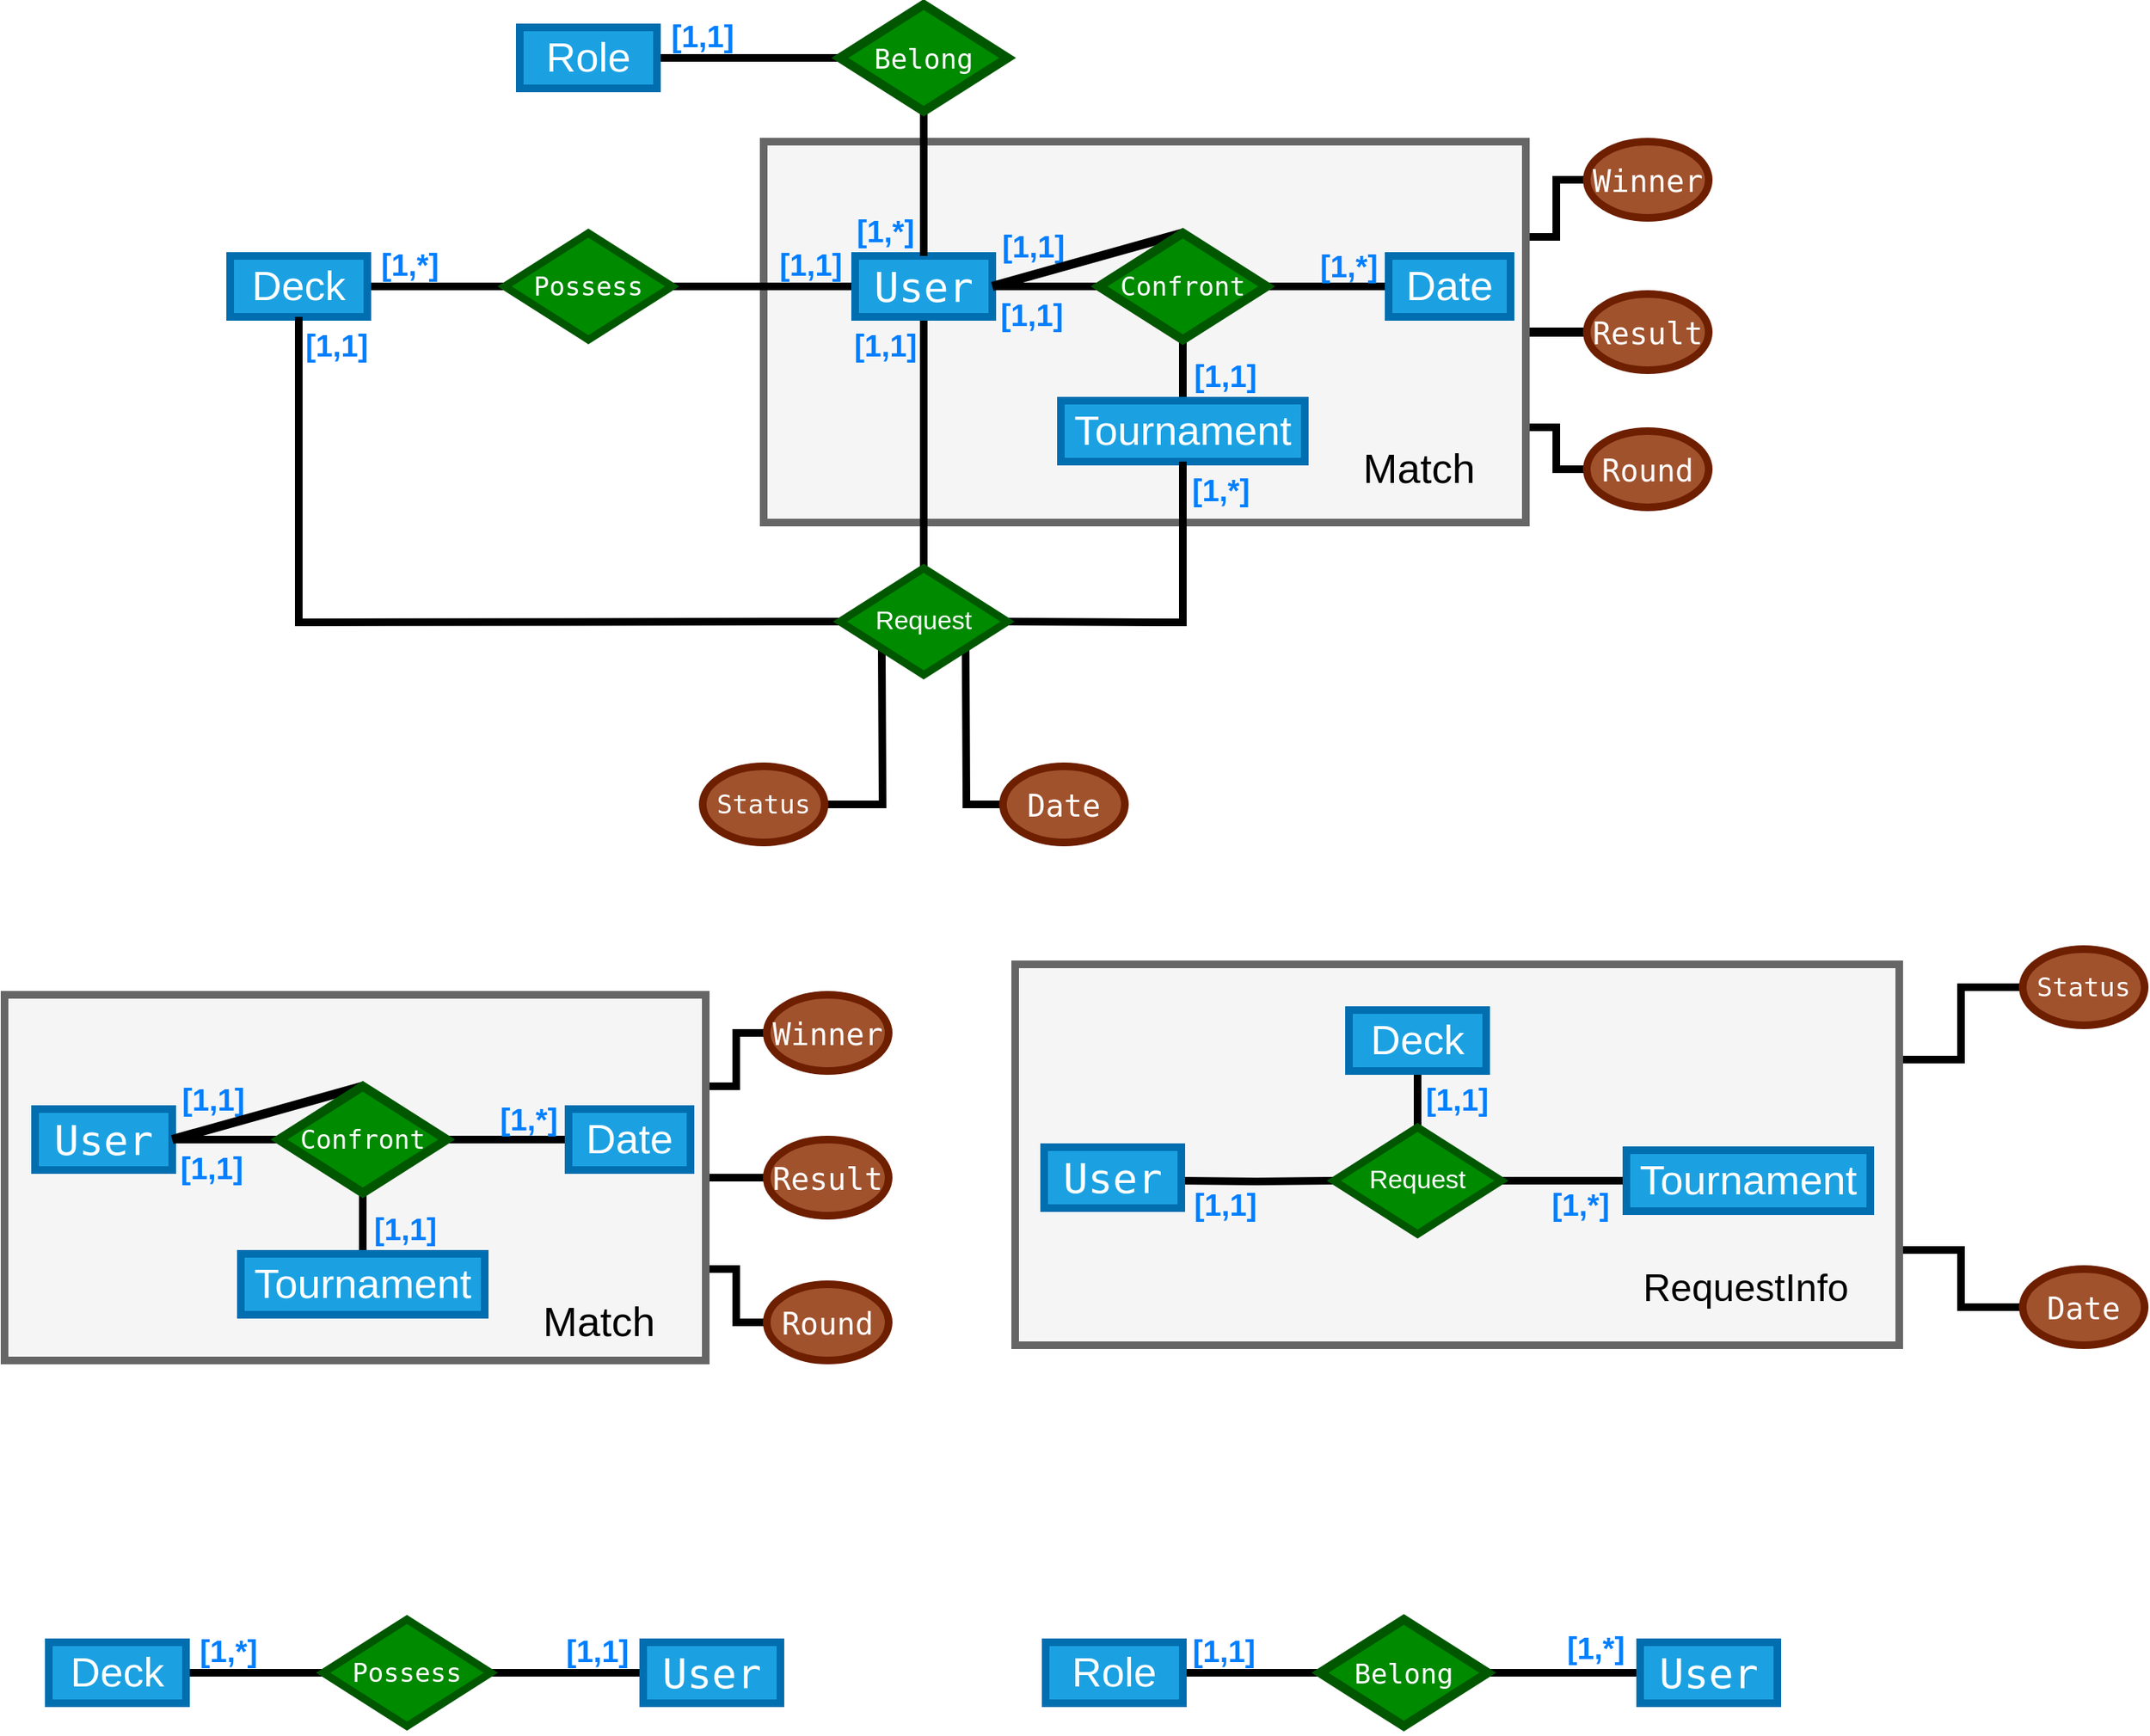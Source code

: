 <mxfile version="21.8.2" type="github">
  <diagram name="Página-1" id="507ssJq4naJnl4tNUfq0">
    <mxGraphModel dx="3405" dy="1400" grid="1" gridSize="10" guides="1" tooltips="1" connect="1" arrows="1" fold="1" page="1" pageScale="1" pageWidth="827" pageHeight="1169" math="0" shadow="0">
      <root>
        <mxCell id="0" />
        <mxCell id="1" parent="0" />
        <mxCell id="ju82WPJQELYJs9G-tPqT-4" style="edgeStyle=orthogonalEdgeStyle;rounded=0;orthogonalLoop=1;jettySize=auto;html=1;exitX=1;exitY=0.5;exitDx=0;exitDy=0;entryX=0;entryY=0.5;entryDx=0;entryDy=0;strokeWidth=6;endArrow=none;endFill=0;" parent="1" source="hcqY7P8i4j6jx_X3Lm_S-1" edge="1">
          <mxGeometry relative="1" as="geometry">
            <mxPoint x="345.0" y="315.0" as="targetPoint" />
          </mxGeometry>
        </mxCell>
        <mxCell id="ju82WPJQELYJs9G-tPqT-5" style="edgeStyle=orthogonalEdgeStyle;rounded=0;orthogonalLoop=1;jettySize=auto;html=1;exitX=1;exitY=0.25;exitDx=0;exitDy=0;entryX=0;entryY=0.5;entryDx=0;entryDy=0;strokeWidth=5;endArrow=none;endFill=0;" parent="1" source="hcqY7P8i4j6jx_X3Lm_S-1" target="hcqY7P8i4j6jx_X3Lm_S-117" edge="1">
          <mxGeometry relative="1" as="geometry" />
        </mxCell>
        <mxCell id="ju82WPJQELYJs9G-tPqT-6" style="edgeStyle=orthogonalEdgeStyle;rounded=0;orthogonalLoop=1;jettySize=auto;html=1;exitX=1;exitY=0.75;exitDx=0;exitDy=0;entryX=0;entryY=0.5;entryDx=0;entryDy=0;strokeWidth=5;endArrow=none;endFill=0;" parent="1" source="hcqY7P8i4j6jx_X3Lm_S-1" target="hcqY7P8i4j6jx_X3Lm_S-119" edge="1">
          <mxGeometry relative="1" as="geometry" />
        </mxCell>
        <mxCell id="hcqY7P8i4j6jx_X3Lm_S-1" value="" style="rounded=0;whiteSpace=wrap;html=1;fillColor=#f5f5f5;fontColor=#333333;strokeColor=#666666;strokeWidth=5;" parent="1" vertex="1">
          <mxGeometry x="-195" y="190" width="500" height="250" as="geometry" />
        </mxCell>
        <mxCell id="hcqY7P8i4j6jx_X3Lm_S-33" style="edgeStyle=orthogonalEdgeStyle;rounded=0;orthogonalLoop=1;jettySize=auto;html=1;exitX=1;exitY=0.5;exitDx=0;exitDy=0;entryX=0;entryY=0.5;entryDx=0;entryDy=0;strokeWidth=5;endArrow=none;endFill=0;" parent="1" source="hcqY7P8i4j6jx_X3Lm_S-2" target="hcqY7P8i4j6jx_X3Lm_S-30" edge="1">
          <mxGeometry relative="1" as="geometry" />
        </mxCell>
        <mxCell id="hcqY7P8i4j6jx_X3Lm_S-2" value="&lt;font style=&quot;font-size: 27px;&quot;&gt;Deck&lt;/font&gt;" style="rounded=0;whiteSpace=wrap;html=1;fillColor=#1ba1e2;strokeColor=#006EAF;fontColor=#ffffff;strokeWidth=5;" parent="1" vertex="1">
          <mxGeometry x="-545" y="265" width="90" height="40" as="geometry" />
        </mxCell>
        <mxCell id="m84s4OXWv2M9TysQhL6w-13" value="" style="edgeStyle=orthogonalEdgeStyle;rounded=0;orthogonalLoop=1;jettySize=auto;html=1;endArrow=none;endFill=0;strokeWidth=5;" parent="1" source="hcqY7P8i4j6jx_X3Lm_S-3" target="m84s4OXWv2M9TysQhL6w-12" edge="1">
          <mxGeometry relative="1" as="geometry" />
        </mxCell>
        <mxCell id="hcqY7P8i4j6jx_X3Lm_S-3" value="&lt;font style=&quot;font-size: 27px;&quot;&gt;Tournament&lt;/font&gt;" style="rounded=0;whiteSpace=wrap;html=1;fillColor=#1ba1e2;strokeColor=#006EAF;fontColor=#ffffff;strokeWidth=5;" parent="1" vertex="1">
          <mxGeometry y="360" width="160" height="40" as="geometry" />
        </mxCell>
        <mxCell id="hcqY7P8i4j6jx_X3Lm_S-31" style="edgeStyle=orthogonalEdgeStyle;rounded=0;orthogonalLoop=1;jettySize=auto;html=1;exitX=0;exitY=0.5;exitDx=0;exitDy=0;entryX=1;entryY=0.5;entryDx=0;entryDy=0;strokeWidth=5;endArrow=none;endFill=0;" parent="1" source="hcqY7P8i4j6jx_X3Lm_S-4" target="hcqY7P8i4j6jx_X3Lm_S-30" edge="1">
          <mxGeometry relative="1" as="geometry" />
        </mxCell>
        <mxCell id="m84s4OXWv2M9TysQhL6w-10" value="" style="edgeStyle=orthogonalEdgeStyle;rounded=0;orthogonalLoop=1;jettySize=auto;html=1;endArrow=none;endFill=0;strokeWidth=5;" parent="1" source="hcqY7P8i4j6jx_X3Lm_S-4" edge="1">
          <mxGeometry relative="1" as="geometry">
            <mxPoint x="25" y="285.0" as="targetPoint" />
          </mxGeometry>
        </mxCell>
        <mxCell id="m84s4OXWv2M9TysQhL6w-28" style="edgeStyle=orthogonalEdgeStyle;rounded=0;orthogonalLoop=1;jettySize=auto;html=1;exitX=0.5;exitY=1;exitDx=0;exitDy=0;endArrow=none;endFill=0;strokeWidth=5;" parent="1" source="hcqY7P8i4j6jx_X3Lm_S-4" edge="1">
          <mxGeometry relative="1" as="geometry">
            <mxPoint x="-90" y="470" as="targetPoint" />
          </mxGeometry>
        </mxCell>
        <mxCell id="hcqY7P8i4j6jx_X3Lm_S-4" value="&lt;pre dir=&quot;ltr&quot; style=&quot;text-align: left; line-height: 100%; font-size: 27px;&quot; id=&quot;tw-target-text&quot; data-placeholder=&quot;Traducción&quot; class=&quot;tw-data-text tw-text-large tw-ta&quot;&gt;&lt;font style=&quot;font-size: 27px;&quot;&gt;User&lt;/font&gt;&lt;/pre&gt;" style="rounded=0;whiteSpace=wrap;html=1;fillColor=#1ba1e2;strokeColor=#006EAF;fontColor=#ffffff;strokeWidth=5;" parent="1" vertex="1">
          <mxGeometry x="-135" y="265" width="90" height="40" as="geometry" />
        </mxCell>
        <mxCell id="m84s4OXWv2M9TysQhL6w-8" style="edgeStyle=orthogonalEdgeStyle;rounded=0;orthogonalLoop=1;jettySize=auto;html=1;entryX=1;entryY=0.5;entryDx=0;entryDy=0;endArrow=none;endFill=0;strokeWidth=5;" parent="1" source="hcqY7P8i4j6jx_X3Lm_S-8" edge="1">
          <mxGeometry relative="1" as="geometry">
            <mxPoint x="135" y="285.0" as="targetPoint" />
          </mxGeometry>
        </mxCell>
        <mxCell id="hcqY7P8i4j6jx_X3Lm_S-8" value="&lt;font style=&quot;font-size: 27px;&quot;&gt;Date&lt;/font&gt;" style="rounded=0;whiteSpace=wrap;html=1;fillColor=#1ba1e2;strokeColor=#006EAF;fontColor=#ffffff;perimeterSpacing=0;strokeWidth=5;" parent="1" vertex="1">
          <mxGeometry x="215" y="265" width="80" height="40" as="geometry" />
        </mxCell>
        <mxCell id="hcqY7P8i4j6jx_X3Lm_S-19" style="edgeStyle=orthogonalEdgeStyle;rounded=0;orthogonalLoop=1;jettySize=auto;html=1;exitX=1;exitY=0.5;exitDx=0;exitDy=0;entryX=1;entryY=0.5;entryDx=0;entryDy=0;" parent="1" edge="1">
          <mxGeometry relative="1" as="geometry">
            <mxPoint x="150" y="285" as="sourcePoint" />
            <mxPoint x="150" y="285" as="targetPoint" />
          </mxGeometry>
        </mxCell>
        <mxCell id="hcqY7P8i4j6jx_X3Lm_S-16" style="edgeStyle=orthogonalEdgeStyle;rounded=0;orthogonalLoop=1;jettySize=auto;html=1;exitX=0.5;exitY=1;exitDx=0;exitDy=0;" parent="1" edge="1">
          <mxGeometry relative="1" as="geometry">
            <mxPoint x="95" y="320" as="sourcePoint" />
            <mxPoint x="95" y="320" as="targetPoint" />
          </mxGeometry>
        </mxCell>
        <mxCell id="hcqY7P8i4j6jx_X3Lm_S-22" style="edgeStyle=orthogonalEdgeStyle;rounded=0;orthogonalLoop=1;jettySize=auto;html=1;exitX=0.5;exitY=1;exitDx=0;exitDy=0;" parent="1" source="hcqY7P8i4j6jx_X3Lm_S-1" target="hcqY7P8i4j6jx_X3Lm_S-1" edge="1">
          <mxGeometry relative="1" as="geometry" />
        </mxCell>
        <mxCell id="hcqY7P8i4j6jx_X3Lm_S-24" value="&lt;font style=&quot;font-size: 27px;&quot;&gt;Match&lt;/font&gt;" style="text;html=1;strokeColor=none;fillColor=none;align=center;verticalAlign=middle;whiteSpace=wrap;rounded=0;" parent="1" vertex="1">
          <mxGeometry x="205" y="390" width="60" height="30" as="geometry" />
        </mxCell>
        <mxCell id="hcqY7P8i4j6jx_X3Lm_S-30" value="&lt;div class=&quot;QmZWSe&quot;&gt;&lt;div class=&quot;DHcWmd&quot;&gt;&lt;/div&gt;&lt;/div&gt;&lt;pre dir=&quot;ltr&quot; style=&quot;text-align: left; font-size: 17px;&quot; id=&quot;tw-target-text&quot; data-placeholder=&quot;Traducción&quot; class=&quot;tw-data-text tw-text-large tw-ta&quot;&gt;Possess&lt;/pre&gt;" style="rhombus;whiteSpace=wrap;html=1;fillColor=#008a00;fontColor=#ffffff;strokeColor=#005700;strokeWidth=5;" parent="1" vertex="1">
          <mxGeometry x="-365" y="250" width="110" height="70" as="geometry" />
        </mxCell>
        <mxCell id="m84s4OXWv2M9TysQhL6w-22" style="edgeStyle=orthogonalEdgeStyle;rounded=0;orthogonalLoop=1;jettySize=auto;html=1;exitX=1;exitY=0.5;exitDx=0;exitDy=0;entryX=0.5;entryY=1;entryDx=0;entryDy=0;endArrow=none;endFill=0;strokeWidth=5;" parent="1" target="hcqY7P8i4j6jx_X3Lm_S-3" edge="1">
          <mxGeometry relative="1" as="geometry">
            <mxPoint x="-35" y="505" as="sourcePoint" />
          </mxGeometry>
        </mxCell>
        <mxCell id="m84s4OXWv2M9TysQhL6w-27" style="edgeStyle=orthogonalEdgeStyle;rounded=0;orthogonalLoop=1;jettySize=auto;html=1;exitX=0;exitY=0.5;exitDx=0;exitDy=0;entryX=0.5;entryY=1;entryDx=0;entryDy=0;strokeWidth=5;endArrow=none;endFill=0;" parent="1" target="hcqY7P8i4j6jx_X3Lm_S-2" edge="1">
          <mxGeometry relative="1" as="geometry">
            <mxPoint x="-145" y="505" as="sourcePoint" />
          </mxGeometry>
        </mxCell>
        <mxCell id="hcqY7P8i4j6jx_X3Lm_S-117" value="&lt;pre dir=&quot;ltr&quot; style=&quot;text-align: left; font-size: 11px;&quot; id=&quot;tw-target-text&quot; data-placeholder=&quot;Traducción&quot; class=&quot;tw-data-text tw-text-large tw-ta&quot;&gt;&lt;font style=&quot;font-size: 20px;&quot;&gt;Winner&lt;/font&gt;&lt;/pre&gt;" style="ellipse;whiteSpace=wrap;html=1;fillColor=#a0522d;strokeColor=#6D1F00;fontColor=#ffffff;strokeWidth=5;" parent="1" vertex="1">
          <mxGeometry x="345" y="190" width="80" height="50" as="geometry" />
        </mxCell>
        <mxCell id="hcqY7P8i4j6jx_X3Lm_S-119" value="&lt;pre dir=&quot;ltr&quot; style=&quot;text-align:left&quot; id=&quot;tw-target-text&quot; data-placeholder=&quot;Traducción&quot; class=&quot;tw-data-text tw-text-large tw-ta&quot;&gt;&lt;span style=&quot;font-size: 20px;&quot; lang=&quot;en&quot; class=&quot;Y2IQFc&quot;&gt;Round&lt;/span&gt;&lt;/pre&gt;" style="ellipse;whiteSpace=wrap;html=1;fillColor=#a0522d;strokeColor=#6D1F00;fontColor=#ffffff;strokeWidth=5;" parent="1" vertex="1">
          <mxGeometry x="345" y="380" width="80" height="50" as="geometry" />
        </mxCell>
        <mxCell id="ju82WPJQELYJs9G-tPqT-9" value="&lt;b&gt;&lt;font color=&quot;#007fff&quot; style=&quot;font-size: 20px;&quot;&gt;[1,1]&lt;/font&gt;&lt;/b&gt;" style="text;html=1;strokeColor=none;fillColor=none;align=center;verticalAlign=middle;whiteSpace=wrap;rounded=0;" parent="1" vertex="1">
          <mxGeometry x="-184" y="260" width="40" height="20" as="geometry" />
        </mxCell>
        <mxCell id="ju82WPJQELYJs9G-tPqT-12" value="&lt;b&gt;&lt;font color=&quot;#007fff&quot; style=&quot;font-size: 20px;&quot;&gt;[1,*]&lt;/font&gt;&lt;/b&gt;" style="text;html=1;strokeColor=none;fillColor=none;align=center;verticalAlign=middle;whiteSpace=wrap;rounded=0;" parent="1" vertex="1">
          <mxGeometry x="-447" y="260" width="40" height="20" as="geometry" />
        </mxCell>
        <mxCell id="ju82WPJQELYJs9G-tPqT-13" value="&lt;b&gt;&lt;font color=&quot;#007fff&quot; style=&quot;font-size: 20px;&quot;&gt;[1,1]&lt;/font&gt;&lt;/b&gt;" style="text;html=1;strokeColor=none;fillColor=none;align=center;verticalAlign=middle;whiteSpace=wrap;rounded=0;" parent="1" vertex="1">
          <mxGeometry x="-39" y="293" width="40" height="20" as="geometry" />
        </mxCell>
        <mxCell id="ju82WPJQELYJs9G-tPqT-14" value="&lt;b&gt;&lt;font color=&quot;#007fff&quot; style=&quot;font-size: 20px;&quot;&gt;[1,1]&lt;/font&gt;&lt;/b&gt;" style="text;html=1;strokeColor=none;fillColor=none;align=center;verticalAlign=middle;whiteSpace=wrap;rounded=0;" parent="1" vertex="1">
          <mxGeometry x="-38" y="248" width="40" height="20" as="geometry" />
        </mxCell>
        <mxCell id="ju82WPJQELYJs9G-tPqT-15" value="&lt;b&gt;&lt;font color=&quot;#007fff&quot; style=&quot;font-size: 20px;&quot;&gt;[1,*]&lt;/font&gt;&lt;/b&gt;" style="text;html=1;strokeColor=none;fillColor=none;align=center;verticalAlign=middle;whiteSpace=wrap;rounded=0;" parent="1" vertex="1">
          <mxGeometry x="169" y="258.5" width="40" height="25" as="geometry" />
        </mxCell>
        <mxCell id="ju82WPJQELYJs9G-tPqT-18" value="&lt;b&gt;&lt;font color=&quot;#007fff&quot; style=&quot;font-size: 20px;&quot;&gt;[1,1]&lt;/font&gt;&lt;/b&gt;" style="text;html=1;strokeColor=none;fillColor=none;align=center;verticalAlign=middle;whiteSpace=wrap;rounded=0;" parent="1" vertex="1">
          <mxGeometry x="88" y="333" width="40" height="20" as="geometry" />
        </mxCell>
        <mxCell id="m84s4OXWv2M9TysQhL6w-11" value="" style="endArrow=none;html=1;rounded=0;entryX=0.5;entryY=0;entryDx=0;entryDy=0;exitX=1;exitY=0.5;exitDx=0;exitDy=0;targetPerimeterSpacing=1;strokeWidth=6;endSize=5;" parent="1" source="hcqY7P8i4j6jx_X3Lm_S-4" edge="1">
          <mxGeometry width="50" height="50" relative="1" as="geometry">
            <mxPoint x="45" y="330" as="sourcePoint" />
            <mxPoint x="80" y="250.0" as="targetPoint" />
          </mxGeometry>
        </mxCell>
        <mxCell id="m84s4OXWv2M9TysQhL6w-12" value="&lt;pre dir=&quot;ltr&quot; style=&quot;text-align: left; font-size: 17px;&quot; id=&quot;tw-target-text&quot; data-placeholder=&quot;Traducción&quot; class=&quot;tw-data-text tw-text-large tw-ta&quot;&gt;Confront&lt;/pre&gt;" style="rhombus;whiteSpace=wrap;html=1;fillColor=#008a00;fontColor=#ffffff;strokeColor=#005700;strokeWidth=6;" parent="1" vertex="1">
          <mxGeometry x="25" y="250" width="110" height="70" as="geometry" />
        </mxCell>
        <mxCell id="m84s4OXWv2M9TysQhL6w-19" value="" style="edgeStyle=orthogonalEdgeStyle;rounded=0;orthogonalLoop=1;jettySize=auto;html=1;endSize=10;endArrow=none;endFill=0;strokeWidth=5;" parent="1" source="m84s4OXWv2M9TysQhL6w-15" target="m84s4OXWv2M9TysQhL6w-17" edge="1">
          <mxGeometry relative="1" as="geometry" />
        </mxCell>
        <mxCell id="m84s4OXWv2M9TysQhL6w-15" value="&lt;font style=&quot;font-size: 27px;&quot;&gt;Role&lt;/font&gt;" style="rounded=0;whiteSpace=wrap;html=1;fillColor=#1ba1e2;strokeColor=#006EAF;fontColor=#ffffff;strokeWidth=5;" parent="1" vertex="1">
          <mxGeometry x="-355" y="115" width="90" height="40" as="geometry" />
        </mxCell>
        <mxCell id="m84s4OXWv2M9TysQhL6w-18" value="" style="edgeStyle=orthogonalEdgeStyle;rounded=0;orthogonalLoop=1;jettySize=auto;html=1;strokeWidth=5;endArrow=none;endFill=0;" parent="1" source="m84s4OXWv2M9TysQhL6w-17" target="hcqY7P8i4j6jx_X3Lm_S-4" edge="1">
          <mxGeometry relative="1" as="geometry" />
        </mxCell>
        <mxCell id="m84s4OXWv2M9TysQhL6w-17" value="&lt;pre dir=&quot;ltr&quot; style=&quot;text-align:left&quot; id=&quot;tw-target-text&quot; data-placeholder=&quot;Traducción&quot; class=&quot;tw-data-text tw-text-large tw-ta&quot;&gt;&lt;font style=&quot;font-size: 18px;&quot;&gt;Belong&lt;/font&gt;&lt;/pre&gt;" style="rhombus;whiteSpace=wrap;html=1;fillColor=#008a00;fontColor=#ffffff;strokeColor=#005700;strokeWidth=6;" parent="1" vertex="1">
          <mxGeometry x="-145" y="100" width="110" height="70" as="geometry" />
        </mxCell>
        <mxCell id="m84s4OXWv2M9TysQhL6w-32" value="&lt;pre dir=&quot;ltr&quot; style=&quot;text-align: left; font-size: 11px;&quot; id=&quot;tw-target-text&quot; data-placeholder=&quot;Traducción&quot; class=&quot;tw-data-text tw-text-large tw-ta&quot;&gt;&lt;font style=&quot;font-size: 20px;&quot;&gt;Result&lt;/font&gt;&lt;/pre&gt;" style="ellipse;whiteSpace=wrap;html=1;fillColor=#a0522d;strokeColor=#6D1F00;fontColor=#ffffff;strokeWidth=5;" parent="1" vertex="1">
          <mxGeometry x="345" y="290" width="80" height="50" as="geometry" />
        </mxCell>
        <mxCell id="m84s4OXWv2M9TysQhL6w-40" style="edgeStyle=orthogonalEdgeStyle;rounded=0;orthogonalLoop=1;jettySize=auto;html=1;exitX=0;exitY=0.5;exitDx=0;exitDy=0;entryX=1;entryY=1;entryDx=0;entryDy=0;strokeWidth=5;endArrow=none;endFill=0;" parent="1" source="m84s4OXWv2M9TysQhL6w-33" edge="1">
          <mxGeometry relative="1" as="geometry">
            <mxPoint x="-62.5" y="522.5" as="targetPoint" />
          </mxGeometry>
        </mxCell>
        <mxCell id="m84s4OXWv2M9TysQhL6w-33" value="&lt;pre dir=&quot;ltr&quot; style=&quot;text-align: left; font-size: 11px;&quot; id=&quot;tw-target-text&quot; data-placeholder=&quot;Traducción&quot; class=&quot;tw-data-text tw-text-large tw-ta&quot;&gt;&lt;font style=&quot;font-size: 20px;&quot;&gt;Date&lt;/font&gt;&lt;/pre&gt;" style="ellipse;whiteSpace=wrap;html=1;fillColor=#a0522d;strokeColor=#6D1F00;fontColor=#ffffff;strokeWidth=5;" parent="1" vertex="1">
          <mxGeometry x="-38" y="600" width="80" height="50" as="geometry" />
        </mxCell>
        <mxCell id="m84s4OXWv2M9TysQhL6w-39" style="edgeStyle=orthogonalEdgeStyle;rounded=0;orthogonalLoop=1;jettySize=auto;html=1;exitX=1;exitY=0.5;exitDx=0;exitDy=0;entryX=0;entryY=1;entryDx=0;entryDy=0;endArrow=none;endFill=0;strokeWidth=5;" parent="1" source="m84s4OXWv2M9TysQhL6w-36" edge="1">
          <mxGeometry relative="1" as="geometry">
            <mxPoint x="-117.5" y="522.5" as="targetPoint" />
          </mxGeometry>
        </mxCell>
        <mxCell id="m84s4OXWv2M9TysQhL6w-36" value="&lt;pre dir=&quot;ltr&quot; style=&quot;text-align: left; font-size: 11px;&quot; id=&quot;tw-target-text&quot; data-placeholder=&quot;Traducción&quot; class=&quot;tw-data-text tw-text-large tw-ta&quot;&gt;&lt;font style=&quot;font-size: 17px;&quot;&gt;Status&lt;/font&gt;&lt;br&gt;&lt;/pre&gt;" style="ellipse;whiteSpace=wrap;html=1;fillColor=#a0522d;strokeColor=#6D1F00;fontColor=#ffffff;strokeWidth=5;" parent="1" vertex="1">
          <mxGeometry x="-235" y="600" width="80" height="50" as="geometry" />
        </mxCell>
        <mxCell id="m84s4OXWv2M9TysQhL6w-41" value="&lt;font style=&quot;font-size: 17px;&quot;&gt;Request&lt;/font&gt; " style="rhombus;whiteSpace=wrap;html=1;fillColor=#008a00;fontColor=#ffffff;strokeColor=#005700;strokeWidth=5;" parent="1" vertex="1">
          <mxGeometry x="-145" y="470" width="110" height="70" as="geometry" />
        </mxCell>
        <mxCell id="m84s4OXWv2M9TysQhL6w-42" value="&lt;b&gt;&lt;font color=&quot;#007fff&quot; style=&quot;font-size: 20px;&quot;&gt;[1,1]&lt;/font&gt;&lt;/b&gt;" style="text;html=1;strokeColor=none;fillColor=none;align=center;verticalAlign=middle;whiteSpace=wrap;rounded=0;" parent="1" vertex="1">
          <mxGeometry x="-255" y="110" width="40" height="20" as="geometry" />
        </mxCell>
        <mxCell id="m84s4OXWv2M9TysQhL6w-43" value="&lt;b&gt;&lt;font color=&quot;#007fff&quot; style=&quot;font-size: 20px;&quot;&gt;[1,*]&lt;/font&gt;&lt;/b&gt;" style="text;html=1;strokeColor=none;fillColor=none;align=center;verticalAlign=middle;whiteSpace=wrap;rounded=0;" parent="1" vertex="1">
          <mxGeometry x="-135" y="235" width="40" height="25" as="geometry" />
        </mxCell>
        <mxCell id="m84s4OXWv2M9TysQhL6w-44" value="&lt;b&gt;&lt;font color=&quot;#007fff&quot; style=&quot;font-size: 20px;&quot;&gt;[1,1]&lt;/font&gt;&lt;/b&gt;" style="text;html=1;strokeColor=none;fillColor=none;align=center;verticalAlign=middle;whiteSpace=wrap;rounded=0;" parent="1" vertex="1">
          <mxGeometry x="-135" y="313" width="40" height="20" as="geometry" />
        </mxCell>
        <mxCell id="m84s4OXWv2M9TysQhL6w-45" value="&lt;b&gt;&lt;font color=&quot;#007fff&quot; style=&quot;font-size: 20px;&quot;&gt;[1,*]&lt;/font&gt;&lt;/b&gt;" style="text;html=1;strokeColor=none;fillColor=none;align=center;verticalAlign=middle;whiteSpace=wrap;rounded=0;" parent="1" vertex="1">
          <mxGeometry x="85" y="405" width="40" height="25" as="geometry" />
        </mxCell>
        <mxCell id="m84s4OXWv2M9TysQhL6w-46" value="&lt;b&gt;&lt;font color=&quot;#007fff&quot; style=&quot;font-size: 20px;&quot;&gt;[1,1]&lt;/font&gt;&lt;/b&gt;" style="text;html=1;strokeColor=none;fillColor=none;align=center;verticalAlign=middle;whiteSpace=wrap;rounded=0;" parent="1" vertex="1">
          <mxGeometry x="-495" y="313" width="40" height="20" as="geometry" />
        </mxCell>
        <mxCell id="m84s4OXWv2M9TysQhL6w-50" style="edgeStyle=orthogonalEdgeStyle;rounded=0;orthogonalLoop=1;jettySize=auto;html=1;exitX=1;exitY=0.25;exitDx=0;exitDy=0;entryX=0;entryY=0.5;entryDx=0;entryDy=0;strokeWidth=5;endArrow=none;endFill=0;" parent="1" source="m84s4OXWv2M9TysQhL6w-52" target="m84s4OXWv2M9TysQhL6w-63" edge="1">
          <mxGeometry relative="1" as="geometry" />
        </mxCell>
        <mxCell id="m84s4OXWv2M9TysQhL6w-51" style="edgeStyle=orthogonalEdgeStyle;rounded=0;orthogonalLoop=1;jettySize=auto;html=1;exitX=1;exitY=0.75;exitDx=0;exitDy=0;entryX=0;entryY=0.5;entryDx=0;entryDy=0;strokeWidth=5;endArrow=none;endFill=0;" parent="1" source="m84s4OXWv2M9TysQhL6w-52" target="m84s4OXWv2M9TysQhL6w-64" edge="1">
          <mxGeometry relative="1" as="geometry" />
        </mxCell>
        <mxCell id="m84s4OXWv2M9TysQhL6w-78" value="" style="edgeStyle=orthogonalEdgeStyle;rounded=0;orthogonalLoop=1;jettySize=auto;html=1;strokeWidth=5;endArrow=none;endFill=0;" parent="1" source="m84s4OXWv2M9TysQhL6w-52" target="m84s4OXWv2M9TysQhL6w-72" edge="1">
          <mxGeometry relative="1" as="geometry" />
        </mxCell>
        <mxCell id="m84s4OXWv2M9TysQhL6w-52" value="" style="rounded=0;whiteSpace=wrap;html=1;fillColor=#f5f5f5;fontColor=#333333;strokeColor=#666666;strokeWidth=5;" parent="1" vertex="1">
          <mxGeometry x="-693" y="750" width="460" height="240" as="geometry" />
        </mxCell>
        <mxCell id="m84s4OXWv2M9TysQhL6w-53" value="" style="edgeStyle=orthogonalEdgeStyle;rounded=0;orthogonalLoop=1;jettySize=auto;html=1;endArrow=none;endFill=0;strokeWidth=5;" parent="1" source="m84s4OXWv2M9TysQhL6w-54" target="m84s4OXWv2M9TysQhL6w-71" edge="1">
          <mxGeometry relative="1" as="geometry" />
        </mxCell>
        <mxCell id="m84s4OXWv2M9TysQhL6w-54" value="&lt;font style=&quot;font-size: 27px;&quot;&gt;Tournament&lt;/font&gt;" style="rounded=0;whiteSpace=wrap;html=1;fillColor=#1ba1e2;strokeColor=#006EAF;fontColor=#ffffff;strokeWidth=5;" parent="1" vertex="1">
          <mxGeometry x="-538" y="920" width="160" height="40" as="geometry" />
        </mxCell>
        <mxCell id="m84s4OXWv2M9TysQhL6w-55" value="" style="edgeStyle=orthogonalEdgeStyle;rounded=0;orthogonalLoop=1;jettySize=auto;html=1;endArrow=none;endFill=0;strokeWidth=5;" parent="1" source="m84s4OXWv2M9TysQhL6w-56" edge="1">
          <mxGeometry relative="1" as="geometry">
            <mxPoint x="-513" y="845" as="targetPoint" />
          </mxGeometry>
        </mxCell>
        <mxCell id="m84s4OXWv2M9TysQhL6w-56" value="&lt;pre dir=&quot;ltr&quot; style=&quot;text-align: left; line-height: 100%; font-size: 27px;&quot; id=&quot;tw-target-text&quot; data-placeholder=&quot;Traducción&quot; class=&quot;tw-data-text tw-text-large tw-ta&quot;&gt;&lt;font style=&quot;font-size: 27px;&quot;&gt;User&lt;/font&gt;&lt;/pre&gt;" style="rounded=0;whiteSpace=wrap;html=1;fillColor=#1ba1e2;strokeColor=#006EAF;fontColor=#ffffff;strokeWidth=5;" parent="1" vertex="1">
          <mxGeometry x="-673" y="825" width="90" height="40" as="geometry" />
        </mxCell>
        <mxCell id="m84s4OXWv2M9TysQhL6w-57" style="edgeStyle=orthogonalEdgeStyle;rounded=0;orthogonalLoop=1;jettySize=auto;html=1;entryX=1;entryY=0.5;entryDx=0;entryDy=0;endArrow=none;endFill=0;strokeWidth=5;" parent="1" source="m84s4OXWv2M9TysQhL6w-58" edge="1">
          <mxGeometry relative="1" as="geometry">
            <mxPoint x="-403" y="845" as="targetPoint" />
          </mxGeometry>
        </mxCell>
        <mxCell id="m84s4OXWv2M9TysQhL6w-58" value="&lt;font style=&quot;font-size: 27px;&quot;&gt;Date&lt;/font&gt;" style="rounded=0;whiteSpace=wrap;html=1;fillColor=#1ba1e2;strokeColor=#006EAF;fontColor=#ffffff;perimeterSpacing=0;strokeWidth=5;" parent="1" vertex="1">
          <mxGeometry x="-323" y="825" width="80" height="40" as="geometry" />
        </mxCell>
        <mxCell id="m84s4OXWv2M9TysQhL6w-59" style="edgeStyle=orthogonalEdgeStyle;rounded=0;orthogonalLoop=1;jettySize=auto;html=1;exitX=1;exitY=0.5;exitDx=0;exitDy=0;entryX=1;entryY=0.5;entryDx=0;entryDy=0;" parent="1" edge="1">
          <mxGeometry relative="1" as="geometry">
            <mxPoint x="-388" y="845" as="sourcePoint" />
            <mxPoint x="-388" y="845" as="targetPoint" />
          </mxGeometry>
        </mxCell>
        <mxCell id="m84s4OXWv2M9TysQhL6w-60" style="edgeStyle=orthogonalEdgeStyle;rounded=0;orthogonalLoop=1;jettySize=auto;html=1;exitX=0.5;exitY=1;exitDx=0;exitDy=0;" parent="1" edge="1">
          <mxGeometry relative="1" as="geometry">
            <mxPoint x="-443" y="880" as="sourcePoint" />
            <mxPoint x="-443" y="880" as="targetPoint" />
          </mxGeometry>
        </mxCell>
        <mxCell id="m84s4OXWv2M9TysQhL6w-61" style="edgeStyle=orthogonalEdgeStyle;rounded=0;orthogonalLoop=1;jettySize=auto;html=1;exitX=0.5;exitY=1;exitDx=0;exitDy=0;" parent="1" source="m84s4OXWv2M9TysQhL6w-52" target="m84s4OXWv2M9TysQhL6w-52" edge="1">
          <mxGeometry relative="1" as="geometry" />
        </mxCell>
        <mxCell id="m84s4OXWv2M9TysQhL6w-62" value="&lt;font style=&quot;font-size: 27px;&quot;&gt;Match&lt;/font&gt;" style="text;html=1;strokeColor=none;fillColor=none;align=center;verticalAlign=middle;whiteSpace=wrap;rounded=0;" parent="1" vertex="1">
          <mxGeometry x="-333" y="950" width="60" height="30" as="geometry" />
        </mxCell>
        <mxCell id="m84s4OXWv2M9TysQhL6w-63" value="&lt;pre dir=&quot;ltr&quot; style=&quot;text-align: left; font-size: 11px;&quot; id=&quot;tw-target-text&quot; data-placeholder=&quot;Traducción&quot; class=&quot;tw-data-text tw-text-large tw-ta&quot;&gt;&lt;font style=&quot;font-size: 20px;&quot;&gt;Winner&lt;/font&gt;&lt;/pre&gt;" style="ellipse;whiteSpace=wrap;html=1;fillColor=#a0522d;strokeColor=#6D1F00;fontColor=#ffffff;strokeWidth=5;" parent="1" vertex="1">
          <mxGeometry x="-193" y="750" width="80" height="50" as="geometry" />
        </mxCell>
        <mxCell id="m84s4OXWv2M9TysQhL6w-64" value="&lt;pre dir=&quot;ltr&quot; style=&quot;text-align:left&quot; id=&quot;tw-target-text&quot; data-placeholder=&quot;Traducción&quot; class=&quot;tw-data-text tw-text-large tw-ta&quot;&gt;&lt;span style=&quot;font-size: 20px;&quot; lang=&quot;en&quot; class=&quot;Y2IQFc&quot;&gt;Round&lt;/span&gt;&lt;/pre&gt;" style="ellipse;whiteSpace=wrap;html=1;fillColor=#a0522d;strokeColor=#6D1F00;fontColor=#ffffff;strokeWidth=5;" parent="1" vertex="1">
          <mxGeometry x="-193" y="940" width="80" height="50" as="geometry" />
        </mxCell>
        <mxCell id="m84s4OXWv2M9TysQhL6w-66" value="&lt;b&gt;&lt;font color=&quot;#007fff&quot; style=&quot;font-size: 20px;&quot;&gt;[1,1]&lt;/font&gt;&lt;/b&gt;" style="text;html=1;strokeColor=none;fillColor=none;align=center;verticalAlign=middle;whiteSpace=wrap;rounded=0;" parent="1" vertex="1">
          <mxGeometry x="-577" y="853" width="40" height="20" as="geometry" />
        </mxCell>
        <mxCell id="m84s4OXWv2M9TysQhL6w-67" value="&lt;b&gt;&lt;font color=&quot;#007fff&quot; style=&quot;font-size: 20px;&quot;&gt;[1,1]&lt;/font&gt;&lt;/b&gt;" style="text;html=1;strokeColor=none;fillColor=none;align=center;verticalAlign=middle;whiteSpace=wrap;rounded=0;" parent="1" vertex="1">
          <mxGeometry x="-576" y="808" width="40" height="20" as="geometry" />
        </mxCell>
        <mxCell id="m84s4OXWv2M9TysQhL6w-68" value="&lt;b&gt;&lt;font color=&quot;#007fff&quot; style=&quot;font-size: 20px;&quot;&gt;[1,*]&lt;/font&gt;&lt;/b&gt;" style="text;html=1;strokeColor=none;fillColor=none;align=center;verticalAlign=middle;whiteSpace=wrap;rounded=0;" parent="1" vertex="1">
          <mxGeometry x="-369" y="818.5" width="40" height="25" as="geometry" />
        </mxCell>
        <mxCell id="m84s4OXWv2M9TysQhL6w-69" value="&lt;b&gt;&lt;font color=&quot;#007fff&quot; style=&quot;font-size: 20px;&quot;&gt;[1,1]&lt;/font&gt;&lt;/b&gt;" style="text;html=1;strokeColor=none;fillColor=none;align=center;verticalAlign=middle;whiteSpace=wrap;rounded=0;" parent="1" vertex="1">
          <mxGeometry x="-450" y="893" width="40" height="20" as="geometry" />
        </mxCell>
        <mxCell id="m84s4OXWv2M9TysQhL6w-70" value="" style="endArrow=none;html=1;rounded=0;entryX=0.5;entryY=0;entryDx=0;entryDy=0;exitX=1;exitY=0.5;exitDx=0;exitDy=0;targetPerimeterSpacing=1;strokeWidth=6;endSize=5;" parent="1" source="m84s4OXWv2M9TysQhL6w-56" edge="1">
          <mxGeometry width="50" height="50" relative="1" as="geometry">
            <mxPoint x="-493" y="890" as="sourcePoint" />
            <mxPoint x="-458" y="810" as="targetPoint" />
          </mxGeometry>
        </mxCell>
        <mxCell id="m84s4OXWv2M9TysQhL6w-71" value="&lt;pre dir=&quot;ltr&quot; style=&quot;text-align: left; font-size: 17px;&quot; id=&quot;tw-target-text&quot; data-placeholder=&quot;Traducción&quot; class=&quot;tw-data-text tw-text-large tw-ta&quot;&gt;Confront&lt;/pre&gt;" style="rhombus;whiteSpace=wrap;html=1;fillColor=#008a00;fontColor=#ffffff;strokeColor=#005700;strokeWidth=6;" parent="1" vertex="1">
          <mxGeometry x="-513" y="810" width="110" height="70" as="geometry" />
        </mxCell>
        <mxCell id="m84s4OXWv2M9TysQhL6w-72" value="&lt;pre dir=&quot;ltr&quot; style=&quot;text-align: left; font-size: 11px;&quot; id=&quot;tw-target-text&quot; data-placeholder=&quot;Traducción&quot; class=&quot;tw-data-text tw-text-large tw-ta&quot;&gt;&lt;font style=&quot;font-size: 20px;&quot;&gt;Result&lt;/font&gt;&lt;/pre&gt;" style="ellipse;whiteSpace=wrap;html=1;fillColor=#a0522d;strokeColor=#6D1F00;fontColor=#ffffff;strokeWidth=5;" parent="1" vertex="1">
          <mxGeometry x="-193" y="845" width="80" height="50" as="geometry" />
        </mxCell>
        <mxCell id="m84s4OXWv2M9TysQhL6w-189" style="edgeStyle=orthogonalEdgeStyle;rounded=0;orthogonalLoop=1;jettySize=auto;html=1;exitX=0;exitY=0.5;exitDx=0;exitDy=0;entryX=1;entryY=0.75;entryDx=0;entryDy=0;strokeWidth=5;endArrow=none;endFill=0;" parent="1" source="m84s4OXWv2M9TysQhL6w-133" target="m84s4OXWv2M9TysQhL6w-154" edge="1">
          <mxGeometry relative="1" as="geometry" />
        </mxCell>
        <mxCell id="m84s4OXWv2M9TysQhL6w-133" value="&lt;pre dir=&quot;ltr&quot; style=&quot;text-align: left; font-size: 11px;&quot; id=&quot;tw-target-text&quot; data-placeholder=&quot;Traducción&quot; class=&quot;tw-data-text tw-text-large tw-ta&quot;&gt;&lt;font style=&quot;font-size: 20px;&quot;&gt;Date&lt;/font&gt;&lt;/pre&gt;" style="ellipse;whiteSpace=wrap;html=1;fillColor=#a0522d;strokeColor=#6D1F00;fontColor=#ffffff;strokeWidth=5;" parent="1" vertex="1">
          <mxGeometry x="631" y="930" width="80" height="50" as="geometry" />
        </mxCell>
        <mxCell id="m84s4OXWv2M9TysQhL6w-188" style="edgeStyle=orthogonalEdgeStyle;rounded=0;orthogonalLoop=1;jettySize=auto;html=1;exitX=0;exitY=0.5;exitDx=0;exitDy=0;entryX=1;entryY=0.25;entryDx=0;entryDy=0;strokeWidth=5;endArrow=none;endFill=0;" parent="1" source="m84s4OXWv2M9TysQhL6w-135" target="m84s4OXWv2M9TysQhL6w-154" edge="1">
          <mxGeometry relative="1" as="geometry" />
        </mxCell>
        <mxCell id="m84s4OXWv2M9TysQhL6w-135" value="&lt;pre dir=&quot;ltr&quot; style=&quot;text-align: left; font-size: 11px;&quot; id=&quot;tw-target-text&quot; data-placeholder=&quot;Traducción&quot; class=&quot;tw-data-text tw-text-large tw-ta&quot;&gt;&lt;font style=&quot;font-size: 17px;&quot;&gt;Status&lt;/font&gt;&lt;br&gt;&lt;/pre&gt;" style="ellipse;whiteSpace=wrap;html=1;fillColor=#a0522d;strokeColor=#6D1F00;fontColor=#ffffff;strokeWidth=5;" parent="1" vertex="1">
          <mxGeometry x="631" y="720" width="80" height="50" as="geometry" />
        </mxCell>
        <mxCell id="m84s4OXWv2M9TysQhL6w-154" value="" style="rounded=0;whiteSpace=wrap;html=1;fillColor=#f5f5f5;fontColor=#333333;strokeColor=#666666;strokeWidth=5;" parent="1" vertex="1">
          <mxGeometry x="-30" y="730" width="580" height="250" as="geometry" />
        </mxCell>
        <mxCell id="m84s4OXWv2M9TysQhL6w-163" style="edgeStyle=orthogonalEdgeStyle;rounded=0;orthogonalLoop=1;jettySize=auto;html=1;exitX=0.5;exitY=1;exitDx=0;exitDy=0;" parent="1" source="m84s4OXWv2M9TysQhL6w-154" target="m84s4OXWv2M9TysQhL6w-154" edge="1">
          <mxGeometry relative="1" as="geometry" />
        </mxCell>
        <mxCell id="m84s4OXWv2M9TysQhL6w-174" value="" style="edgeStyle=orthogonalEdgeStyle;rounded=0;orthogonalLoop=1;jettySize=auto;html=1;strokeWidth=5;endArrow=none;endFill=0;" parent="1" target="m84s4OXWv2M9TysQhL6w-181" edge="1">
          <mxGeometry relative="1" as="geometry">
            <mxPoint x="77.0" y="872.037" as="sourcePoint" />
          </mxGeometry>
        </mxCell>
        <mxCell id="m84s4OXWv2M9TysQhL6w-176" value="" style="edgeStyle=orthogonalEdgeStyle;rounded=0;orthogonalLoop=1;jettySize=auto;html=1;strokeWidth=5;endArrow=none;endFill=0;" parent="1" source="m84s4OXWv2M9TysQhL6w-177" target="m84s4OXWv2M9TysQhL6w-181" edge="1">
          <mxGeometry relative="1" as="geometry" />
        </mxCell>
        <mxCell id="m84s4OXWv2M9TysQhL6w-177" value="&lt;font style=&quot;font-size: 27px;&quot;&gt;Tournament&lt;/font&gt;" style="rounded=0;whiteSpace=wrap;html=1;fillColor=#1ba1e2;strokeColor=#006EAF;fontColor=#ffffff;strokeWidth=5;" parent="1" vertex="1">
          <mxGeometry x="371" y="852" width="160" height="40" as="geometry" />
        </mxCell>
        <mxCell id="m84s4OXWv2M9TysQhL6w-180" style="edgeStyle=orthogonalEdgeStyle;rounded=0;orthogonalLoop=1;jettySize=auto;html=1;exitX=0.5;exitY=1;exitDx=0;exitDy=0;" parent="1" edge="1">
          <mxGeometry relative="1" as="geometry">
            <mxPoint x="371" y="806.5" as="sourcePoint" />
            <mxPoint x="371" y="806.5" as="targetPoint" />
          </mxGeometry>
        </mxCell>
        <mxCell id="OIhTahyZ610Ylq-gmsro-2" value="" style="edgeStyle=orthogonalEdgeStyle;rounded=0;orthogonalLoop=1;jettySize=auto;html=1;strokeWidth=5;endArrow=none;endFill=0;" edge="1" parent="1" source="m84s4OXWv2M9TysQhL6w-181" target="OIhTahyZ610Ylq-gmsro-1">
          <mxGeometry relative="1" as="geometry" />
        </mxCell>
        <mxCell id="m84s4OXWv2M9TysQhL6w-181" value="&lt;font style=&quot;font-size: 17px;&quot;&gt;Request&lt;/font&gt; " style="rhombus;whiteSpace=wrap;html=1;fillColor=#008a00;fontColor=#ffffff;strokeColor=#005700;strokeWidth=5;" parent="1" vertex="1">
          <mxGeometry x="179" y="837" width="110" height="70" as="geometry" />
        </mxCell>
        <mxCell id="m84s4OXWv2M9TysQhL6w-182" value="&lt;b&gt;&lt;font color=&quot;#007fff&quot; style=&quot;font-size: 20px;&quot;&gt;[1,1]&lt;/font&gt;&lt;/b&gt;" style="text;html=1;strokeColor=none;fillColor=none;align=center;verticalAlign=middle;whiteSpace=wrap;rounded=0;" parent="1" vertex="1">
          <mxGeometry x="88" y="876.5" width="40" height="20" as="geometry" />
        </mxCell>
        <mxCell id="m84s4OXWv2M9TysQhL6w-183" value="&lt;b&gt;&lt;font color=&quot;#007fff&quot; style=&quot;font-size: 20px;&quot;&gt;[1,*]&lt;/font&gt;&lt;/b&gt;" style="text;html=1;strokeColor=none;fillColor=none;align=center;verticalAlign=middle;whiteSpace=wrap;rounded=0;" parent="1" vertex="1">
          <mxGeometry x="321" y="874" width="40" height="25" as="geometry" />
        </mxCell>
        <mxCell id="m84s4OXWv2M9TysQhL6w-190" value="&lt;font style=&quot;font-size: 25px;&quot;&gt;RequestInfo&lt;/font&gt;" style="text;whiteSpace=wrap;html=1;" parent="1" vertex="1">
          <mxGeometry x="380" y="920" width="110" height="30" as="geometry" />
        </mxCell>
        <mxCell id="m84s4OXWv2M9TysQhL6w-191" style="edgeStyle=orthogonalEdgeStyle;rounded=0;orthogonalLoop=1;jettySize=auto;html=1;exitX=1;exitY=0.5;exitDx=0;exitDy=0;entryX=0;entryY=0.5;entryDx=0;entryDy=0;strokeWidth=5;endArrow=none;endFill=0;" parent="1" source="m84s4OXWv2M9TysQhL6w-192" target="m84s4OXWv2M9TysQhL6w-195" edge="1">
          <mxGeometry relative="1" as="geometry" />
        </mxCell>
        <mxCell id="m84s4OXWv2M9TysQhL6w-192" value="&lt;font style=&quot;font-size: 27px;&quot;&gt;Deck&lt;/font&gt;" style="rounded=0;whiteSpace=wrap;html=1;fillColor=#1ba1e2;strokeColor=#006EAF;fontColor=#ffffff;strokeWidth=5;" parent="1" vertex="1">
          <mxGeometry x="-664" y="1175" width="90" height="40" as="geometry" />
        </mxCell>
        <mxCell id="m84s4OXWv2M9TysQhL6w-193" style="edgeStyle=orthogonalEdgeStyle;rounded=0;orthogonalLoop=1;jettySize=auto;html=1;exitX=0;exitY=0.5;exitDx=0;exitDy=0;entryX=1;entryY=0.5;entryDx=0;entryDy=0;strokeWidth=5;endArrow=none;endFill=0;" parent="1" source="m84s4OXWv2M9TysQhL6w-194" target="m84s4OXWv2M9TysQhL6w-195" edge="1">
          <mxGeometry relative="1" as="geometry" />
        </mxCell>
        <mxCell id="m84s4OXWv2M9TysQhL6w-194" value="&lt;pre dir=&quot;ltr&quot; style=&quot;text-align: left; line-height: 100%; font-size: 27px;&quot; id=&quot;tw-target-text&quot; data-placeholder=&quot;Traducción&quot; class=&quot;tw-data-text tw-text-large tw-ta&quot;&gt;&lt;font style=&quot;font-size: 27px;&quot;&gt;User&lt;/font&gt;&lt;/pre&gt;" style="rounded=0;whiteSpace=wrap;html=1;fillColor=#1ba1e2;strokeColor=#006EAF;fontColor=#ffffff;strokeWidth=5;" parent="1" vertex="1">
          <mxGeometry x="-274" y="1175" width="90" height="40" as="geometry" />
        </mxCell>
        <mxCell id="m84s4OXWv2M9TysQhL6w-195" value="&lt;div class=&quot;QmZWSe&quot;&gt;&lt;div class=&quot;DHcWmd&quot;&gt;&lt;/div&gt;&lt;/div&gt;&lt;pre dir=&quot;ltr&quot; style=&quot;text-align: left; font-size: 17px;&quot; id=&quot;tw-target-text&quot; data-placeholder=&quot;Traducción&quot; class=&quot;tw-data-text tw-text-large tw-ta&quot;&gt;Possess&lt;/pre&gt;" style="rhombus;whiteSpace=wrap;html=1;fillColor=#008a00;fontColor=#ffffff;strokeColor=#005700;strokeWidth=5;" parent="1" vertex="1">
          <mxGeometry x="-484" y="1160" width="110" height="70" as="geometry" />
        </mxCell>
        <mxCell id="m84s4OXWv2M9TysQhL6w-196" value="&lt;b&gt;&lt;font color=&quot;#007fff&quot; style=&quot;font-size: 20px;&quot;&gt;[1,1]&lt;/font&gt;&lt;/b&gt;" style="text;html=1;strokeColor=none;fillColor=none;align=center;verticalAlign=middle;whiteSpace=wrap;rounded=0;" parent="1" vertex="1">
          <mxGeometry x="-324" y="1170" width="40" height="20" as="geometry" />
        </mxCell>
        <mxCell id="m84s4OXWv2M9TysQhL6w-197" value="&lt;b&gt;&lt;font color=&quot;#007fff&quot; style=&quot;font-size: 20px;&quot;&gt;[1,*]&lt;/font&gt;&lt;/b&gt;" style="text;html=1;strokeColor=none;fillColor=none;align=center;verticalAlign=middle;whiteSpace=wrap;rounded=0;" parent="1" vertex="1">
          <mxGeometry x="-566" y="1170" width="40" height="20" as="geometry" />
        </mxCell>
        <mxCell id="m84s4OXWv2M9TysQhL6w-210" value="" style="edgeStyle=orthogonalEdgeStyle;rounded=0;orthogonalLoop=1;jettySize=auto;html=1;strokeWidth=5;endArrow=none;endFill=0;" parent="1" source="m84s4OXWv2M9TysQhL6w-202" target="m84s4OXWv2M9TysQhL6w-207" edge="1">
          <mxGeometry relative="1" as="geometry" />
        </mxCell>
        <mxCell id="m84s4OXWv2M9TysQhL6w-202" value="&lt;pre dir=&quot;ltr&quot; style=&quot;text-align: left; line-height: 100%; font-size: 27px;&quot; id=&quot;tw-target-text&quot; data-placeholder=&quot;Traducción&quot; class=&quot;tw-data-text tw-text-large tw-ta&quot;&gt;&lt;font style=&quot;font-size: 27px;&quot;&gt;User&lt;/font&gt;&lt;/pre&gt;" style="rounded=0;whiteSpace=wrap;html=1;fillColor=#1ba1e2;strokeColor=#006EAF;fontColor=#ffffff;strokeWidth=5;" parent="1" vertex="1">
          <mxGeometry x="380" y="1175" width="90" height="40" as="geometry" />
        </mxCell>
        <mxCell id="m84s4OXWv2M9TysQhL6w-204" value="" style="edgeStyle=orthogonalEdgeStyle;rounded=0;orthogonalLoop=1;jettySize=auto;html=1;endSize=10;endArrow=none;endFill=0;strokeWidth=5;" parent="1" source="m84s4OXWv2M9TysQhL6w-205" target="m84s4OXWv2M9TysQhL6w-207" edge="1">
          <mxGeometry relative="1" as="geometry" />
        </mxCell>
        <mxCell id="m84s4OXWv2M9TysQhL6w-205" value="&lt;font style=&quot;font-size: 27px;&quot;&gt;Role&lt;/font&gt;" style="rounded=0;whiteSpace=wrap;html=1;fillColor=#1ba1e2;strokeColor=#006EAF;fontColor=#ffffff;strokeWidth=5;" parent="1" vertex="1">
          <mxGeometry x="-10" y="1175" width="90" height="40" as="geometry" />
        </mxCell>
        <mxCell id="m84s4OXWv2M9TysQhL6w-207" value="&lt;pre dir=&quot;ltr&quot; style=&quot;text-align:left&quot; id=&quot;tw-target-text&quot; data-placeholder=&quot;Traducción&quot; class=&quot;tw-data-text tw-text-large tw-ta&quot;&gt;&lt;font style=&quot;font-size: 18px;&quot;&gt;Belong&lt;/font&gt;&lt;/pre&gt;" style="rhombus;whiteSpace=wrap;html=1;fillColor=#008a00;fontColor=#ffffff;strokeColor=#005700;strokeWidth=6;" parent="1" vertex="1">
          <mxGeometry x="170" y="1160" width="110" height="70" as="geometry" />
        </mxCell>
        <mxCell id="m84s4OXWv2M9TysQhL6w-208" value="&lt;b&gt;&lt;font color=&quot;#007fff&quot; style=&quot;font-size: 20px;&quot;&gt;[1,1]&lt;/font&gt;&lt;/b&gt;" style="text;html=1;strokeColor=none;fillColor=none;align=center;verticalAlign=middle;whiteSpace=wrap;rounded=0;" parent="1" vertex="1">
          <mxGeometry x="87" y="1170" width="40" height="20" as="geometry" />
        </mxCell>
        <mxCell id="m84s4OXWv2M9TysQhL6w-211" value="&lt;b&gt;&lt;font color=&quot;#007fff&quot; style=&quot;font-size: 20px;&quot;&gt;[1,*]&lt;/font&gt;&lt;/b&gt;" style="text;html=1;strokeColor=none;fillColor=none;align=center;verticalAlign=middle;whiteSpace=wrap;rounded=0;" parent="1" vertex="1">
          <mxGeometry x="331" y="1168" width="40" height="20" as="geometry" />
        </mxCell>
        <mxCell id="m84s4OXWv2M9TysQhL6w-212" value="&lt;pre dir=&quot;ltr&quot; style=&quot;text-align: left; line-height: 100%; font-size: 27px;&quot; id=&quot;tw-target-text&quot; data-placeholder=&quot;Traducción&quot; class=&quot;tw-data-text tw-text-large tw-ta&quot;&gt;&lt;font style=&quot;font-size: 27px;&quot;&gt;User&lt;/font&gt;&lt;/pre&gt;" style="rounded=0;whiteSpace=wrap;html=1;fillColor=#1ba1e2;strokeColor=#006EAF;fontColor=#ffffff;strokeWidth=5;" parent="1" vertex="1">
          <mxGeometry x="-11" y="850" width="90" height="40" as="geometry" />
        </mxCell>
        <mxCell id="OIhTahyZ610Ylq-gmsro-1" value="&lt;font style=&quot;font-size: 27px;&quot;&gt;Deck&lt;/font&gt;" style="rounded=0;whiteSpace=wrap;html=1;fillColor=#1ba1e2;strokeColor=#006EAF;fontColor=#ffffff;strokeWidth=5;" vertex="1" parent="1">
          <mxGeometry x="189" y="760" width="90" height="40" as="geometry" />
        </mxCell>
        <mxCell id="OIhTahyZ610Ylq-gmsro-4" value="&lt;b&gt;&lt;font color=&quot;#007fff&quot; style=&quot;font-size: 20px;&quot;&gt;[1,1]&lt;/font&gt;&lt;/b&gt;" style="text;html=1;strokeColor=none;fillColor=none;align=center;verticalAlign=middle;whiteSpace=wrap;rounded=0;" vertex="1" parent="1">
          <mxGeometry x="240" y="808" width="40" height="20" as="geometry" />
        </mxCell>
      </root>
    </mxGraphModel>
  </diagram>
</mxfile>
